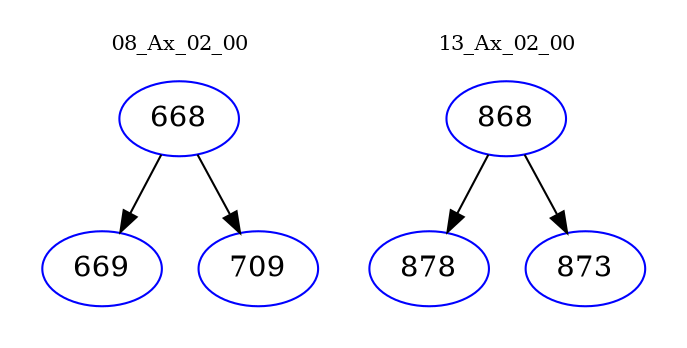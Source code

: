 digraph{
subgraph cluster_0 {
color = white
label = "08_Ax_02_00";
fontsize=10;
T0_668 [label="668", color="blue"]
T0_668 -> T0_669 [color="black"]
T0_669 [label="669", color="blue"]
T0_668 -> T0_709 [color="black"]
T0_709 [label="709", color="blue"]
}
subgraph cluster_1 {
color = white
label = "13_Ax_02_00";
fontsize=10;
T1_868 [label="868", color="blue"]
T1_868 -> T1_878 [color="black"]
T1_878 [label="878", color="blue"]
T1_868 -> T1_873 [color="black"]
T1_873 [label="873", color="blue"]
}
}
